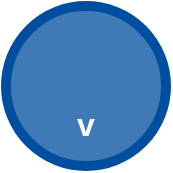 <mxfile version="24.2.5" type="device">
  <diagram name="Page-1" id="mlA6IjTmCKsFZeNsalOQ">
    <mxGraphModel dx="398" dy="241" grid="1" gridSize="10" guides="1" tooltips="1" connect="1" arrows="1" fold="1" page="1" pageScale="1" pageWidth="850" pageHeight="1100" math="0" shadow="0">
      <root>
        <mxCell id="0" />
        <mxCell id="1" parent="0" />
        <mxCell id="ooVkf-vJYgqKqBI_iQWP-1" value="&lt;font style=&quot;font-size: 16px;&quot;&gt;&lt;b&gt;&lt;br&gt;&lt;br&gt;v&lt;/b&gt;&lt;/font&gt;" style="ellipse;whiteSpace=wrap;html=1;aspect=fixed;strokeWidth=5;fillColor=#3f7ab7;fontColor=#ffffff;strokeColor=#004e9f;" parent="1" vertex="1">
          <mxGeometry x="380" y="420" width="80" height="80" as="geometry" />
        </mxCell>
      </root>
    </mxGraphModel>
  </diagram>
</mxfile>
